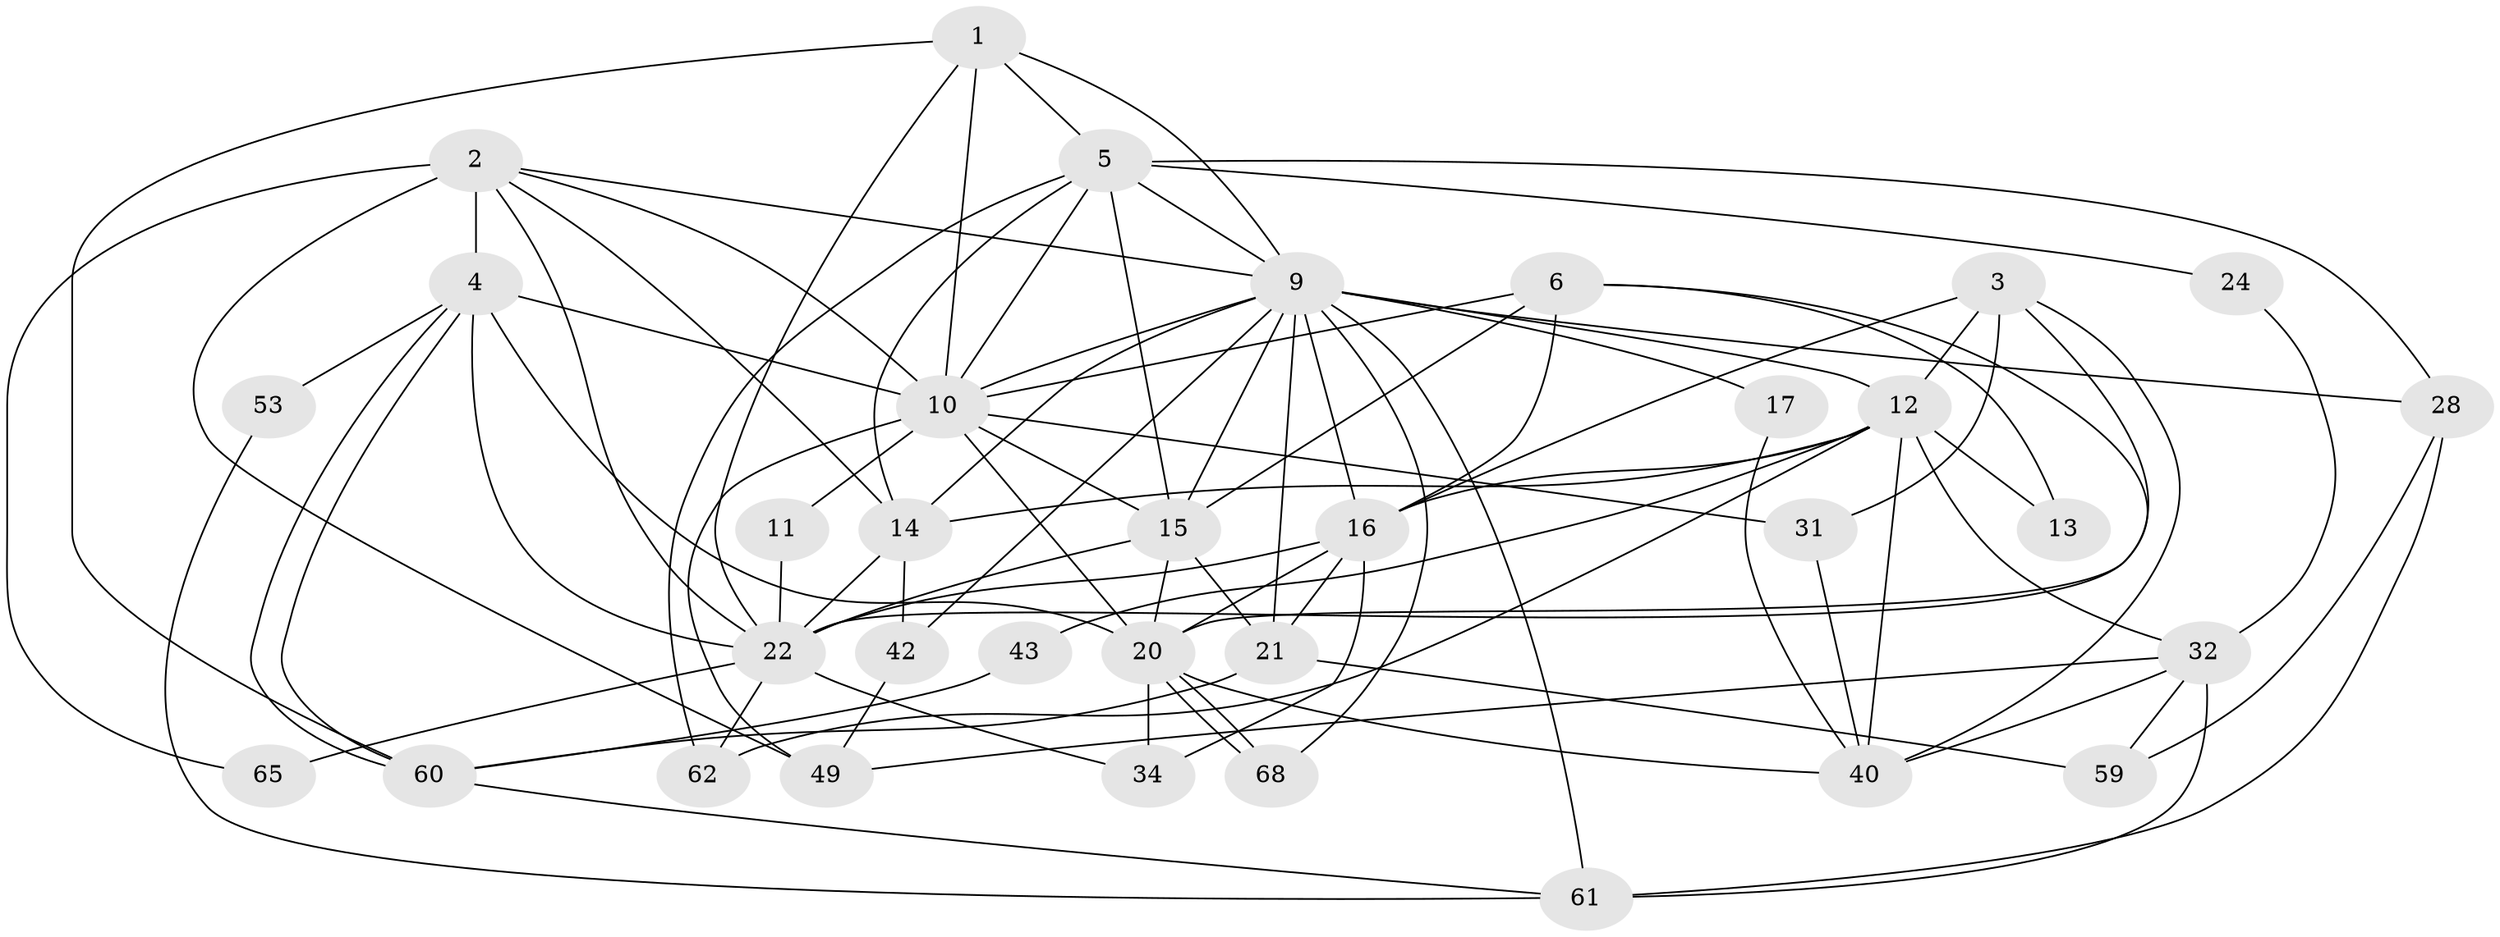 // original degree distribution, {3: 0.20588235294117646, 4: 0.23529411764705882, 2: 0.19117647058823528, 7: 0.04411764705882353, 5: 0.25, 6: 0.04411764705882353, 8: 0.029411764705882353}
// Generated by graph-tools (version 1.1) at 2025/14/03/09/25 04:14:49]
// undirected, 34 vertices, 90 edges
graph export_dot {
graph [start="1"]
  node [color=gray90,style=filled];
  1 [super="+63"];
  2 [super="+26"];
  3 [super="+19"];
  4 [super="+39"];
  5 [super="+8+33+7"];
  6 [super="+29"];
  9 [super="+66+54+38"];
  10 [super="+36+18+46"];
  11;
  12 [super="+23"];
  13;
  14 [super="+57"];
  15 [super="+25"];
  16 [super="+30"];
  17;
  20 [super="+37+51"];
  21 [super="+52"];
  22 [super="+44"];
  24;
  28 [super="+45"];
  31 [super="+58"];
  32;
  34 [super="+50"];
  40 [super="+64"];
  42;
  43;
  49;
  53;
  59;
  60;
  61;
  62;
  65;
  68;
  1 -- 9;
  1 -- 5;
  1 -- 60;
  1 -- 22;
  1 -- 10;
  2 -- 49 [weight=2];
  2 -- 22;
  2 -- 4 [weight=2];
  2 -- 65;
  2 -- 9;
  2 -- 10;
  2 -- 14;
  3 -- 31 [weight=2];
  3 -- 16;
  3 -- 22;
  3 -- 40;
  3 -- 12;
  4 -- 60;
  4 -- 60;
  4 -- 53;
  4 -- 10 [weight=2];
  4 -- 20;
  4 -- 22;
  5 -- 62;
  5 -- 9;
  5 -- 28;
  5 -- 24;
  5 -- 10;
  5 -- 14;
  5 -- 15;
  6 -- 20;
  6 -- 13;
  6 -- 10;
  6 -- 16;
  6 -- 15;
  9 -- 17;
  9 -- 16 [weight=2];
  9 -- 42;
  9 -- 61;
  9 -- 68;
  9 -- 14;
  9 -- 21 [weight=2];
  9 -- 10;
  9 -- 28;
  9 -- 12;
  9 -- 15;
  10 -- 11;
  10 -- 31;
  10 -- 49;
  10 -- 20 [weight=2];
  10 -- 15;
  11 -- 22;
  12 -- 40;
  12 -- 14;
  12 -- 16;
  12 -- 32;
  12 -- 43;
  12 -- 13;
  12 -- 62;
  14 -- 42;
  14 -- 22;
  15 -- 20 [weight=2];
  15 -- 21;
  15 -- 22;
  16 -- 34 [weight=2];
  16 -- 21;
  16 -- 20;
  16 -- 22;
  17 -- 40;
  20 -- 68;
  20 -- 68;
  20 -- 40;
  20 -- 34;
  21 -- 60;
  21 -- 59;
  22 -- 65;
  22 -- 34;
  22 -- 62;
  24 -- 32;
  28 -- 61;
  28 -- 59;
  31 -- 40;
  32 -- 59;
  32 -- 49;
  32 -- 40;
  32 -- 61;
  42 -- 49;
  43 -- 60;
  53 -- 61;
  60 -- 61;
}

